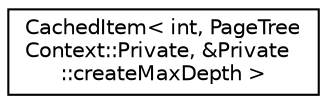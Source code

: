 digraph "Graphical Class Hierarchy"
{
 // LATEX_PDF_SIZE
  edge [fontname="Helvetica",fontsize="10",labelfontname="Helvetica",labelfontsize="10"];
  node [fontname="Helvetica",fontsize="10",shape=record];
  rankdir="LR";
  Node0 [label="CachedItem\< int, PageTree\lContext::Private, &Private\l::createMaxDepth \>",height=0.2,width=0.4,color="black", fillcolor="white", style="filled",URL="$classCachedItem.html",tooltip=" "];
}
